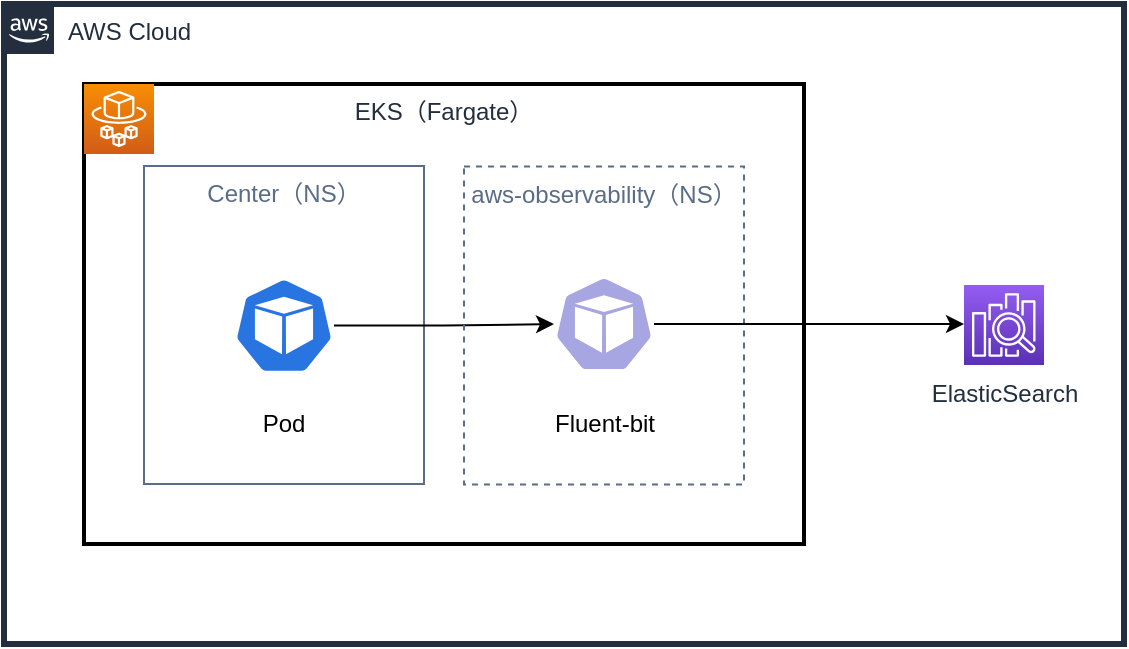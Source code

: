 <mxfile version="15.0.4" type="github">
  <diagram id="_NaqfIR3ipIdce3M8Hld" name="Page-1">
    <mxGraphModel dx="946" dy="557" grid="1" gridSize="10" guides="1" tooltips="1" connect="1" arrows="1" fold="1" page="1" pageScale="1" pageWidth="827" pageHeight="1169" math="0" shadow="0">
      <root>
        <mxCell id="0" />
        <mxCell id="1" parent="0" />
        <mxCell id="UYYiRu3JiKPVgYHLEI6I-1" value="AWS Cloud" style="points=[[0,0],[0.25,0],[0.5,0],[0.75,0],[1,0],[1,0.25],[1,0.5],[1,0.75],[1,1],[0.75,1],[0.5,1],[0.25,1],[0,1],[0,0.75],[0,0.5],[0,0.25]];outlineConnect=0;gradientColor=none;html=1;whiteSpace=wrap;fontSize=12;fontStyle=0;shape=mxgraph.aws4.group;grIcon=mxgraph.aws4.group_aws_cloud_alt;strokeColor=#232F3E;verticalAlign=top;align=left;spacingLeft=30;fontColor=#232F3E;dashed=0;strokeWidth=3;" parent="1" vertex="1">
          <mxGeometry x="80" y="280" width="560" height="320" as="geometry" />
        </mxCell>
        <mxCell id="UYYiRu3JiKPVgYHLEI6I-2" value="EKS（Fargate）" style="dashed=0;verticalAlign=top;fontStyle=0;fontColor=#232F3D;fillColor=none;strokeWidth=2;" parent="1" vertex="1">
          <mxGeometry x="120" y="320" width="360" height="230" as="geometry" />
        </mxCell>
        <mxCell id="UYYiRu3JiKPVgYHLEI6I-11" value="ElasticSearch" style="points=[[0,0,0],[0.25,0,0],[0.5,0,0],[0.75,0,0],[1,0,0],[0,1,0],[0.25,1,0],[0.5,1,0],[0.75,1,0],[1,1,0],[0,0.25,0],[0,0.5,0],[0,0.75,0],[1,0.25,0],[1,0.5,0],[1,0.75,0]];outlineConnect=0;fontColor=#232F3E;gradientColor=#945DF2;gradientDirection=north;fillColor=#5A30B5;strokeColor=#ffffff;dashed=0;verticalLabelPosition=bottom;verticalAlign=top;align=center;html=1;fontSize=12;fontStyle=0;aspect=fixed;shape=mxgraph.aws4.resourceIcon;resIcon=mxgraph.aws4.elasticsearch_service;" parent="1" vertex="1">
          <mxGeometry x="560" y="420.5" width="40" height="40" as="geometry" />
        </mxCell>
        <mxCell id="iURFKgEsVHQXR4Z5QUyX-2" value="Center（NS）" style="fillColor=none;strokeColor=#5A6C86;verticalAlign=top;fontStyle=0;fontColor=#5A6C86;" vertex="1" parent="1">
          <mxGeometry x="150" y="361" width="140" height="159" as="geometry" />
        </mxCell>
        <mxCell id="iURFKgEsVHQXR4Z5QUyX-8" style="edgeStyle=orthogonalEdgeStyle;rounded=0;orthogonalLoop=1;jettySize=auto;html=1;" edge="1" parent="1" source="iURFKgEsVHQXR4Z5QUyX-1" target="iURFKgEsVHQXR4Z5QUyX-5">
          <mxGeometry relative="1" as="geometry" />
        </mxCell>
        <mxCell id="iURFKgEsVHQXR4Z5QUyX-1" value="" style="html=1;dashed=0;whitespace=wrap;fillColor=#2875E2;strokeColor=#ffffff;points=[[0.005,0.63,0],[0.1,0.2,0],[0.9,0.2,0],[0.5,0,0],[0.995,0.63,0],[0.72,0.99,0],[0.5,1,0],[0.28,0.99,0]];shape=mxgraph.kubernetes.icon;prIcon=pod" vertex="1" parent="1">
          <mxGeometry x="195" y="416.78" width="50" height="48" as="geometry" />
        </mxCell>
        <mxCell id="iURFKgEsVHQXR4Z5QUyX-3" value="Pod" style="text;html=1;strokeColor=none;fillColor=none;align=center;verticalAlign=middle;whiteSpace=wrap;rounded=0;" vertex="1" parent="1">
          <mxGeometry x="200" y="480" width="40" height="20" as="geometry" />
        </mxCell>
        <mxCell id="iURFKgEsVHQXR4Z5QUyX-4" value="aws-observability（NS）" style="fillColor=none;strokeColor=#5A6C86;dashed=1;verticalAlign=top;fontStyle=0;fontColor=#5A6C86;" vertex="1" parent="1">
          <mxGeometry x="310" y="361.28" width="140" height="159" as="geometry" />
        </mxCell>
        <mxCell id="iURFKgEsVHQXR4Z5QUyX-9" style="edgeStyle=orthogonalEdgeStyle;rounded=0;orthogonalLoop=1;jettySize=auto;html=1;" edge="1" parent="1" source="iURFKgEsVHQXR4Z5QUyX-5">
          <mxGeometry relative="1" as="geometry">
            <mxPoint x="560" y="440" as="targetPoint" />
          </mxGeometry>
        </mxCell>
        <mxCell id="iURFKgEsVHQXR4Z5QUyX-5" value="" style="html=1;dashed=1;whitespace=wrap;strokeColor=#ffffff;points=[[0.005,0.63,0],[0.1,0.2,0],[0.9,0.2,0],[0.5,0,0],[0.995,0.63,0],[0.72,0.99,0],[0.5,1,0],[0.28,0.99,0]];shape=mxgraph.kubernetes.icon;prIcon=pod;fillColor=#A7A5E2;" vertex="1" parent="1">
          <mxGeometry x="355" y="416" width="50" height="48" as="geometry" />
        </mxCell>
        <mxCell id="iURFKgEsVHQXR4Z5QUyX-6" value="Fluent-bit" style="text;html=1;strokeColor=none;fillColor=none;align=center;verticalAlign=middle;whiteSpace=wrap;rounded=0;" vertex="1" parent="1">
          <mxGeometry x="347.5" y="480" width="65" height="20" as="geometry" />
        </mxCell>
        <mxCell id="iURFKgEsVHQXR4Z5QUyX-7" value="" style="points=[[0,0,0],[0.25,0,0],[0.5,0,0],[0.75,0,0],[1,0,0],[0,1,0],[0.25,1,0],[0.5,1,0],[0.75,1,0],[1,1,0],[0,0.25,0],[0,0.5,0],[0,0.75,0],[1,0.25,0],[1,0.5,0],[1,0.75,0]];outlineConnect=0;fontColor=#232F3E;gradientColor=#F78E04;gradientDirection=north;fillColor=#D05C17;strokeColor=#ffffff;dashed=0;verticalLabelPosition=bottom;verticalAlign=top;align=center;html=1;fontSize=12;fontStyle=0;aspect=fixed;shape=mxgraph.aws4.resourceIcon;resIcon=mxgraph.aws4.fargate;" vertex="1" parent="1">
          <mxGeometry x="120" y="320" width="35" height="35" as="geometry" />
        </mxCell>
      </root>
    </mxGraphModel>
  </diagram>
</mxfile>
